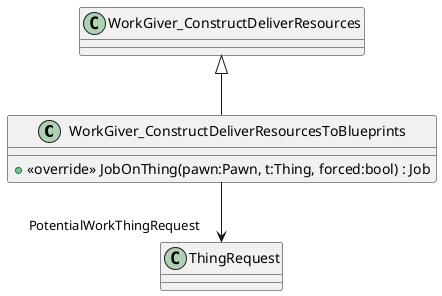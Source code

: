 @startuml
class WorkGiver_ConstructDeliverResourcesToBlueprints {
    + <<override>> JobOnThing(pawn:Pawn, t:Thing, forced:bool) : Job
}
WorkGiver_ConstructDeliverResources <|-- WorkGiver_ConstructDeliverResourcesToBlueprints
WorkGiver_ConstructDeliverResourcesToBlueprints --> "PotentialWorkThingRequest" ThingRequest
@enduml
